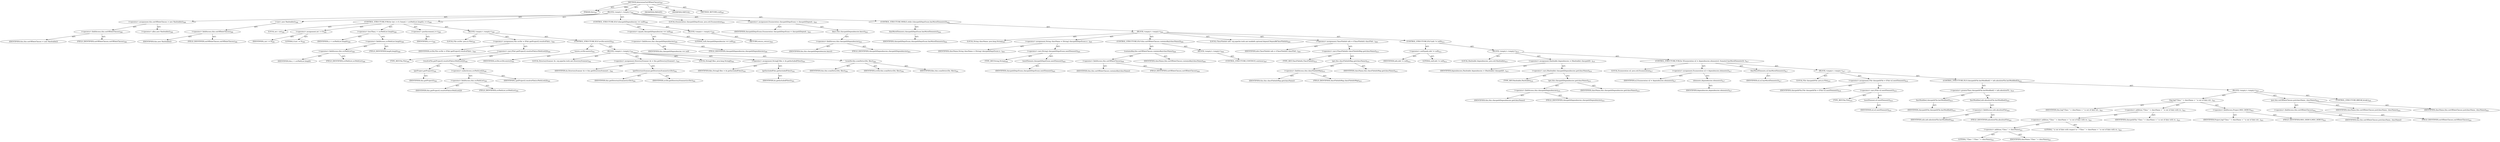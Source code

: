 digraph "determineOutOfDateClasses" {  
"111669149708" [label = <(METHOD,determineOutOfDateClasses)<SUB>587</SUB>> ]
"115964116999" [label = <(PARAM,this)<SUB>587</SUB>> ]
"25769803852" [label = <(BLOCK,&lt;empty&gt;,&lt;empty&gt;)<SUB>587</SUB>> ]
"30064771548" [label = <(&lt;operator&gt;.assignment,this.outOfDateClasses = new Hashtable())<SUB>588</SUB>> ]
"30064771549" [label = <(&lt;operator&gt;.fieldAccess,this.outOfDateClasses)<SUB>588</SUB>> ]
"68719477147" [label = <(IDENTIFIER,this,this.outOfDateClasses = new Hashtable())> ]
"55834574932" [label = <(FIELD_IDENTIFIER,outOfDateClasses,outOfDateClasses)<SUB>588</SUB>> ]
"30064771550" [label = <(&lt;operator&gt;.alloc,new Hashtable())<SUB>588</SUB>> ]
"30064771551" [label = <(&lt;init&gt;,new Hashtable())<SUB>588</SUB>> ]
"30064771552" [label = <(&lt;operator&gt;.fieldAccess,this.outOfDateClasses)<SUB>588</SUB>> ]
"68719477148" [label = <(IDENTIFIER,this,new Hashtable())> ]
"55834574933" [label = <(FIELD_IDENTIFIER,outOfDateClasses,outOfDateClasses)<SUB>588</SUB>> ]
"47244640320" [label = <(CONTROL_STRUCTURE,FOR,for (int i = 0; Some(i &lt; srcPathList.length); i++))<SUB>589</SUB>> ]
"94489280586" [label = <(LOCAL,int i: int)<SUB>589</SUB>> ]
"30064771553" [label = <(&lt;operator&gt;.assignment,int i = 0)<SUB>589</SUB>> ]
"68719477149" [label = <(IDENTIFIER,i,int i = 0)<SUB>589</SUB>> ]
"90194313303" [label = <(LITERAL,0,int i = 0)<SUB>589</SUB>> ]
"30064771554" [label = <(&lt;operator&gt;.lessThan,i &lt; srcPathList.length)<SUB>589</SUB>> ]
"68719477150" [label = <(IDENTIFIER,i,i &lt; srcPathList.length)<SUB>589</SUB>> ]
"30064771555" [label = <(&lt;operator&gt;.fieldAccess,srcPathList.length)<SUB>589</SUB>> ]
"30064771556" [label = <(&lt;operator&gt;.fieldAccess,this.srcPathList)<SUB>589</SUB>> ]
"68719477151" [label = <(IDENTIFIER,this,i &lt; srcPathList.length)> ]
"55834574934" [label = <(FIELD_IDENTIFIER,srcPathList,srcPathList)<SUB>589</SUB>> ]
"55834574935" [label = <(FIELD_IDENTIFIER,length,length)<SUB>589</SUB>> ]
"30064771557" [label = <(&lt;operator&gt;.postIncrement,i++)<SUB>589</SUB>> ]
"68719477152" [label = <(IDENTIFIER,i,i++)<SUB>589</SUB>> ]
"25769803853" [label = <(BLOCK,&lt;empty&gt;,&lt;empty&gt;)<SUB>589</SUB>> ]
"94489280587" [label = <(LOCAL,File srcDir: java.io.File)<SUB>590</SUB>> ]
"30064771558" [label = <(&lt;operator&gt;.assignment,File srcDir = (File) getProject().resolveFile(s...)<SUB>590</SUB>> ]
"68719477153" [label = <(IDENTIFIER,srcDir,File srcDir = (File) getProject().resolveFile(s...)<SUB>590</SUB>> ]
"30064771559" [label = <(&lt;operator&gt;.cast,(File) getProject().resolveFile(srcPathList[i]))<SUB>590</SUB>> ]
"180388626460" [label = <(TYPE_REF,File,File)<SUB>590</SUB>> ]
"30064771560" [label = <(resolveFile,getProject().resolveFile(srcPathList[i]))<SUB>590</SUB>> ]
"30064771561" [label = <(getProject,getProject())<SUB>590</SUB>> ]
"68719476759" [label = <(IDENTIFIER,this,getProject())<SUB>590</SUB>> ]
"30064771562" [label = <(&lt;operator&gt;.indexAccess,srcPathList[i])<SUB>590</SUB>> ]
"30064771563" [label = <(&lt;operator&gt;.fieldAccess,this.srcPathList)<SUB>590</SUB>> ]
"68719477154" [label = <(IDENTIFIER,this,getProject().resolveFile(srcPathList[i]))> ]
"55834574936" [label = <(FIELD_IDENTIFIER,srcPathList,srcPathList)<SUB>590</SUB>> ]
"68719477155" [label = <(IDENTIFIER,i,getProject().resolveFile(srcPathList[i]))<SUB>590</SUB>> ]
"47244640321" [label = <(CONTROL_STRUCTURE,IF,if (srcDir.exists()))<SUB>591</SUB>> ]
"30064771564" [label = <(exists,srcDir.exists())<SUB>591</SUB>> ]
"68719477156" [label = <(IDENTIFIER,srcDir,srcDir.exists())<SUB>591</SUB>> ]
"25769803854" [label = <(BLOCK,&lt;empty&gt;,&lt;empty&gt;)<SUB>591</SUB>> ]
"94489280588" [label = <(LOCAL,DirectoryScanner ds: org.apache.tools.ant.DirectoryScanner)<SUB>592</SUB>> ]
"30064771565" [label = <(&lt;operator&gt;.assignment,DirectoryScanner ds = this.getDirectoryScanner(...)<SUB>592</SUB>> ]
"68719477157" [label = <(IDENTIFIER,ds,DirectoryScanner ds = this.getDirectoryScanner(...)<SUB>592</SUB>> ]
"30064771566" [label = <(getDirectoryScanner,getDirectoryScanner(srcDir))<SUB>592</SUB>> ]
"68719476760" [label = <(IDENTIFIER,this,getDirectoryScanner(srcDir))<SUB>592</SUB>> ]
"68719477158" [label = <(IDENTIFIER,srcDir,getDirectoryScanner(srcDir))<SUB>592</SUB>> ]
"94489280589" [label = <(LOCAL,String[] files: java.lang.String[])<SUB>593</SUB>> ]
"30064771567" [label = <(&lt;operator&gt;.assignment,String[] files = ds.getIncludedFiles())<SUB>593</SUB>> ]
"68719477159" [label = <(IDENTIFIER,files,String[] files = ds.getIncludedFiles())<SUB>593</SUB>> ]
"30064771568" [label = <(getIncludedFiles,getIncludedFiles())<SUB>593</SUB>> ]
"68719477160" [label = <(IDENTIFIER,ds,getIncludedFiles())<SUB>593</SUB>> ]
"30064771569" [label = <(scanDir,this.scanDir(srcDir, files))<SUB>594</SUB>> ]
"68719476761" [label = <(IDENTIFIER,this,this.scanDir(srcDir, files))<SUB>594</SUB>> ]
"68719477161" [label = <(IDENTIFIER,srcDir,this.scanDir(srcDir, files))<SUB>594</SUB>> ]
"68719477162" [label = <(IDENTIFIER,files,this.scanDir(srcDir, files))<SUB>594</SUB>> ]
"47244640322" [label = <(CONTROL_STRUCTURE,IF,if (classpathDependencies == null))<SUB>599</SUB>> ]
"30064771570" [label = <(&lt;operator&gt;.equals,classpathDependencies == null)<SUB>599</SUB>> ]
"30064771571" [label = <(&lt;operator&gt;.fieldAccess,this.classpathDependencies)<SUB>599</SUB>> ]
"68719477163" [label = <(IDENTIFIER,this,classpathDependencies == null)> ]
"55834574937" [label = <(FIELD_IDENTIFIER,classpathDependencies,classpathDependencies)<SUB>599</SUB>> ]
"90194313304" [label = <(LITERAL,null,classpathDependencies == null)<SUB>599</SUB>> ]
"25769803855" [label = <(BLOCK,&lt;empty&gt;,&lt;empty&gt;)<SUB>599</SUB>> ]
"146028888073" [label = <(RETURN,return;,return;)<SUB>600</SUB>> ]
"94489280590" [label = <(LOCAL,Enumeration classpathDepsEnum: java.util.Enumeration)<SUB>603</SUB>> ]
"30064771572" [label = <(&lt;operator&gt;.assignment,Enumeration classpathDepsEnum = classpathDepend...)<SUB>603</SUB>> ]
"68719477164" [label = <(IDENTIFIER,classpathDepsEnum,Enumeration classpathDepsEnum = classpathDepend...)<SUB>603</SUB>> ]
"30064771573" [label = <(keys,this.classpathDependencies.keys())<SUB>603</SUB>> ]
"30064771574" [label = <(&lt;operator&gt;.fieldAccess,this.classpathDependencies)<SUB>603</SUB>> ]
"68719477165" [label = <(IDENTIFIER,this,this.classpathDependencies.keys())> ]
"55834574938" [label = <(FIELD_IDENTIFIER,classpathDependencies,classpathDependencies)<SUB>603</SUB>> ]
"47244640323" [label = <(CONTROL_STRUCTURE,WHILE,while (classpathDepsEnum.hasMoreElements()))<SUB>604</SUB>> ]
"30064771575" [label = <(hasMoreElements,classpathDepsEnum.hasMoreElements())<SUB>604</SUB>> ]
"68719477166" [label = <(IDENTIFIER,classpathDepsEnum,classpathDepsEnum.hasMoreElements())<SUB>604</SUB>> ]
"25769803856" [label = <(BLOCK,&lt;empty&gt;,&lt;empty&gt;)<SUB>604</SUB>> ]
"94489280591" [label = <(LOCAL,String className: java.lang.String)<SUB>605</SUB>> ]
"30064771576" [label = <(&lt;operator&gt;.assignment,String className = (String) classpathDepsEnum.n...)<SUB>605</SUB>> ]
"68719477167" [label = <(IDENTIFIER,className,String className = (String) classpathDepsEnum.n...)<SUB>605</SUB>> ]
"30064771577" [label = <(&lt;operator&gt;.cast,(String) classpathDepsEnum.nextElement())<SUB>605</SUB>> ]
"180388626461" [label = <(TYPE_REF,String,String)<SUB>605</SUB>> ]
"30064771578" [label = <(nextElement,classpathDepsEnum.nextElement())<SUB>605</SUB>> ]
"68719477168" [label = <(IDENTIFIER,classpathDepsEnum,classpathDepsEnum.nextElement())<SUB>605</SUB>> ]
"47244640324" [label = <(CONTROL_STRUCTURE,IF,if (this.outOfDateClasses.containsKey(className)))<SUB>606</SUB>> ]
"30064771579" [label = <(containsKey,this.outOfDateClasses.containsKey(className))<SUB>606</SUB>> ]
"30064771580" [label = <(&lt;operator&gt;.fieldAccess,this.outOfDateClasses)<SUB>606</SUB>> ]
"68719477169" [label = <(IDENTIFIER,this,this.outOfDateClasses.containsKey(className))> ]
"55834574939" [label = <(FIELD_IDENTIFIER,outOfDateClasses,outOfDateClasses)<SUB>606</SUB>> ]
"68719477170" [label = <(IDENTIFIER,className,this.outOfDateClasses.containsKey(className))<SUB>606</SUB>> ]
"25769803857" [label = <(BLOCK,&lt;empty&gt;,&lt;empty&gt;)<SUB>606</SUB>> ]
"47244640325" [label = <(CONTROL_STRUCTURE,CONTINUE,continue;)<SUB>607</SUB>> ]
"94489280592" [label = <(LOCAL,ClassFileInfo info: org.apache.tools.ant.taskdefs.optional.depend.Depend$ClassFileInfo)<SUB>609</SUB>> ]
"30064771581" [label = <(&lt;operator&gt;.assignment,ClassFileInfo info = (ClassFileInfo) classFileI...)<SUB>609</SUB>> ]
"68719477171" [label = <(IDENTIFIER,info,ClassFileInfo info = (ClassFileInfo) classFileI...)<SUB>609</SUB>> ]
"30064771582" [label = <(&lt;operator&gt;.cast,(ClassFileInfo) classFileInfoMap.get(className))<SUB>610</SUB>> ]
"180388626462" [label = <(TYPE_REF,ClassFileInfo,ClassFileInfo)<SUB>610</SUB>> ]
"30064771583" [label = <(get,this.classFileInfoMap.get(className))<SUB>610</SUB>> ]
"30064771584" [label = <(&lt;operator&gt;.fieldAccess,this.classFileInfoMap)<SUB>610</SUB>> ]
"68719477172" [label = <(IDENTIFIER,this,this.classFileInfoMap.get(className))> ]
"55834574940" [label = <(FIELD_IDENTIFIER,classFileInfoMap,classFileInfoMap)<SUB>610</SUB>> ]
"68719477173" [label = <(IDENTIFIER,className,this.classFileInfoMap.get(className))<SUB>610</SUB>> ]
"47244640326" [label = <(CONTROL_STRUCTURE,IF,if (info != null))<SUB>614</SUB>> ]
"30064771585" [label = <(&lt;operator&gt;.notEquals,info != null)<SUB>614</SUB>> ]
"68719477174" [label = <(IDENTIFIER,info,info != null)<SUB>614</SUB>> ]
"90194313305" [label = <(LITERAL,null,info != null)<SUB>614</SUB>> ]
"25769803858" [label = <(BLOCK,&lt;empty&gt;,&lt;empty&gt;)<SUB>614</SUB>> ]
"94489280593" [label = <(LOCAL,Hashtable dependencies: java.util.Hashtable)<SUB>615</SUB>> ]
"30064771586" [label = <(&lt;operator&gt;.assignment,Hashtable dependencies = (Hashtable) classpathD...)<SUB>615</SUB>> ]
"68719477175" [label = <(IDENTIFIER,dependencies,Hashtable dependencies = (Hashtable) classpathD...)<SUB>615</SUB>> ]
"30064771587" [label = <(&lt;operator&gt;.cast,(Hashtable) classpathDependencies.get(className))<SUB>616</SUB>> ]
"180388626463" [label = <(TYPE_REF,Hashtable,Hashtable)<SUB>616</SUB>> ]
"30064771588" [label = <(get,this.classpathDependencies.get(className))<SUB>616</SUB>> ]
"30064771589" [label = <(&lt;operator&gt;.fieldAccess,this.classpathDependencies)<SUB>616</SUB>> ]
"68719477176" [label = <(IDENTIFIER,this,this.classpathDependencies.get(className))> ]
"55834574941" [label = <(FIELD_IDENTIFIER,classpathDependencies,classpathDependencies)<SUB>616</SUB>> ]
"68719477177" [label = <(IDENTIFIER,className,this.classpathDependencies.get(className))<SUB>616</SUB>> ]
"47244640327" [label = <(CONTROL_STRUCTURE,FOR,for (Enumeration e2 = dependencies.elements(); Some(e2.hasMoreElements()); ))<SUB>617</SUB>> ]
"94489280594" [label = <(LOCAL,Enumeration e2: java.util.Enumeration)<SUB>617</SUB>> ]
"30064771590" [label = <(&lt;operator&gt;.assignment,Enumeration e2 = dependencies.elements())<SUB>617</SUB>> ]
"68719477178" [label = <(IDENTIFIER,e2,Enumeration e2 = dependencies.elements())<SUB>617</SUB>> ]
"30064771591" [label = <(elements,dependencies.elements())<SUB>617</SUB>> ]
"68719477179" [label = <(IDENTIFIER,dependencies,dependencies.elements())<SUB>617</SUB>> ]
"30064771592" [label = <(hasMoreElements,e2.hasMoreElements())<SUB>617</SUB>> ]
"68719477180" [label = <(IDENTIFIER,e2,e2.hasMoreElements())<SUB>617</SUB>> ]
"25769803859" [label = <(BLOCK,&lt;empty&gt;,&lt;empty&gt;)<SUB>617</SUB>> ]
"94489280595" [label = <(LOCAL,File classpathFile: java.io.File)<SUB>618</SUB>> ]
"30064771593" [label = <(&lt;operator&gt;.assignment,File classpathFile = (File) e2.nextElement())<SUB>618</SUB>> ]
"68719477181" [label = <(IDENTIFIER,classpathFile,File classpathFile = (File) e2.nextElement())<SUB>618</SUB>> ]
"30064771594" [label = <(&lt;operator&gt;.cast,(File) e2.nextElement())<SUB>618</SUB>> ]
"180388626464" [label = <(TYPE_REF,File,File)<SUB>618</SUB>> ]
"30064771595" [label = <(nextElement,e2.nextElement())<SUB>618</SUB>> ]
"68719477182" [label = <(IDENTIFIER,e2,e2.nextElement())<SUB>618</SUB>> ]
"47244640328" [label = <(CONTROL_STRUCTURE,IF,if (classpathFile.lastModified() &gt; info.absoluteFile.lastModified()))<SUB>619</SUB>> ]
"30064771596" [label = <(&lt;operator&gt;.greaterThan,classpathFile.lastModified() &gt; info.absoluteFil...)<SUB>619</SUB>> ]
"30064771597" [label = <(lastModified,classpathFile.lastModified())<SUB>619</SUB>> ]
"68719477183" [label = <(IDENTIFIER,classpathFile,classpathFile.lastModified())<SUB>619</SUB>> ]
"30064771598" [label = <(lastModified,info.absoluteFile.lastModified())<SUB>620</SUB>> ]
"30064771599" [label = <(&lt;operator&gt;.fieldAccess,info.absoluteFile)<SUB>620</SUB>> ]
"68719477184" [label = <(IDENTIFIER,info,info.absoluteFile.lastModified())<SUB>620</SUB>> ]
"55834574942" [label = <(FIELD_IDENTIFIER,absoluteFile,absoluteFile)<SUB>620</SUB>> ]
"25769803860" [label = <(BLOCK,&lt;empty&gt;,&lt;empty&gt;)<SUB>620</SUB>> ]
"30064771600" [label = <(log,log(&quot;Class &quot; + className + &quot; is out of date wit...)<SUB>621</SUB>> ]
"68719476762" [label = <(IDENTIFIER,this,log(&quot;Class &quot; + className + &quot; is out of date wit...)<SUB>621</SUB>> ]
"30064771601" [label = <(&lt;operator&gt;.addition,&quot;Class &quot; + className + &quot; is out of date with re...)<SUB>621</SUB>> ]
"30064771602" [label = <(&lt;operator&gt;.addition,&quot;Class &quot; + className + &quot; is out of date with re...)<SUB>621</SUB>> ]
"30064771603" [label = <(&lt;operator&gt;.addition,&quot;Class &quot; + className)<SUB>621</SUB>> ]
"90194313306" [label = <(LITERAL,&quot;Class &quot;,&quot;Class &quot; + className)<SUB>621</SUB>> ]
"68719477185" [label = <(IDENTIFIER,className,&quot;Class &quot; + className)<SUB>621</SUB>> ]
"90194313307" [label = <(LITERAL,&quot; is out of date with respect to &quot;,&quot;Class &quot; + className + &quot; is out of date with re...)<SUB>622</SUB>> ]
"68719477186" [label = <(IDENTIFIER,classpathFile,&quot;Class &quot; + className + &quot; is out of date with re...)<SUB>623</SUB>> ]
"30064771604" [label = <(&lt;operator&gt;.fieldAccess,Project.MSG_DEBUG)<SUB>623</SUB>> ]
"68719477187" [label = <(IDENTIFIER,Project,log(&quot;Class &quot; + className + &quot; is out of date wit...)<SUB>623</SUB>> ]
"55834574943" [label = <(FIELD_IDENTIFIER,MSG_DEBUG,MSG_DEBUG)<SUB>623</SUB>> ]
"30064771605" [label = <(put,this.outOfDateClasses.put(className, className))<SUB>624</SUB>> ]
"30064771606" [label = <(&lt;operator&gt;.fieldAccess,this.outOfDateClasses)<SUB>624</SUB>> ]
"68719477188" [label = <(IDENTIFIER,this,this.outOfDateClasses.put(className, className))> ]
"55834574944" [label = <(FIELD_IDENTIFIER,outOfDateClasses,outOfDateClasses)<SUB>624</SUB>> ]
"68719477189" [label = <(IDENTIFIER,className,this.outOfDateClasses.put(className, className))<SUB>624</SUB>> ]
"68719477190" [label = <(IDENTIFIER,className,this.outOfDateClasses.put(className, className))<SUB>624</SUB>> ]
"47244640329" [label = <(CONTROL_STRUCTURE,BREAK,break;)<SUB>625</SUB>> ]
"133143986220" [label = <(MODIFIER,PRIVATE)> ]
"133143986221" [label = <(MODIFIER,VIRTUAL)> ]
"128849018892" [label = <(METHOD_RETURN,void)<SUB>587</SUB>> ]
  "111669149708" -> "115964116999"  [ label = "AST: "] 
  "111669149708" -> "25769803852"  [ label = "AST: "] 
  "111669149708" -> "133143986220"  [ label = "AST: "] 
  "111669149708" -> "133143986221"  [ label = "AST: "] 
  "111669149708" -> "128849018892"  [ label = "AST: "] 
  "25769803852" -> "30064771548"  [ label = "AST: "] 
  "25769803852" -> "30064771551"  [ label = "AST: "] 
  "25769803852" -> "47244640320"  [ label = "AST: "] 
  "25769803852" -> "47244640322"  [ label = "AST: "] 
  "25769803852" -> "94489280590"  [ label = "AST: "] 
  "25769803852" -> "30064771572"  [ label = "AST: "] 
  "25769803852" -> "47244640323"  [ label = "AST: "] 
  "30064771548" -> "30064771549"  [ label = "AST: "] 
  "30064771548" -> "30064771550"  [ label = "AST: "] 
  "30064771549" -> "68719477147"  [ label = "AST: "] 
  "30064771549" -> "55834574932"  [ label = "AST: "] 
  "30064771551" -> "30064771552"  [ label = "AST: "] 
  "30064771552" -> "68719477148"  [ label = "AST: "] 
  "30064771552" -> "55834574933"  [ label = "AST: "] 
  "47244640320" -> "94489280586"  [ label = "AST: "] 
  "47244640320" -> "30064771553"  [ label = "AST: "] 
  "47244640320" -> "30064771554"  [ label = "AST: "] 
  "47244640320" -> "30064771557"  [ label = "AST: "] 
  "47244640320" -> "25769803853"  [ label = "AST: "] 
  "30064771553" -> "68719477149"  [ label = "AST: "] 
  "30064771553" -> "90194313303"  [ label = "AST: "] 
  "30064771554" -> "68719477150"  [ label = "AST: "] 
  "30064771554" -> "30064771555"  [ label = "AST: "] 
  "30064771555" -> "30064771556"  [ label = "AST: "] 
  "30064771555" -> "55834574935"  [ label = "AST: "] 
  "30064771556" -> "68719477151"  [ label = "AST: "] 
  "30064771556" -> "55834574934"  [ label = "AST: "] 
  "30064771557" -> "68719477152"  [ label = "AST: "] 
  "25769803853" -> "94489280587"  [ label = "AST: "] 
  "25769803853" -> "30064771558"  [ label = "AST: "] 
  "25769803853" -> "47244640321"  [ label = "AST: "] 
  "30064771558" -> "68719477153"  [ label = "AST: "] 
  "30064771558" -> "30064771559"  [ label = "AST: "] 
  "30064771559" -> "180388626460"  [ label = "AST: "] 
  "30064771559" -> "30064771560"  [ label = "AST: "] 
  "30064771560" -> "30064771561"  [ label = "AST: "] 
  "30064771560" -> "30064771562"  [ label = "AST: "] 
  "30064771561" -> "68719476759"  [ label = "AST: "] 
  "30064771562" -> "30064771563"  [ label = "AST: "] 
  "30064771562" -> "68719477155"  [ label = "AST: "] 
  "30064771563" -> "68719477154"  [ label = "AST: "] 
  "30064771563" -> "55834574936"  [ label = "AST: "] 
  "47244640321" -> "30064771564"  [ label = "AST: "] 
  "47244640321" -> "25769803854"  [ label = "AST: "] 
  "30064771564" -> "68719477156"  [ label = "AST: "] 
  "25769803854" -> "94489280588"  [ label = "AST: "] 
  "25769803854" -> "30064771565"  [ label = "AST: "] 
  "25769803854" -> "94489280589"  [ label = "AST: "] 
  "25769803854" -> "30064771567"  [ label = "AST: "] 
  "25769803854" -> "30064771569"  [ label = "AST: "] 
  "30064771565" -> "68719477157"  [ label = "AST: "] 
  "30064771565" -> "30064771566"  [ label = "AST: "] 
  "30064771566" -> "68719476760"  [ label = "AST: "] 
  "30064771566" -> "68719477158"  [ label = "AST: "] 
  "30064771567" -> "68719477159"  [ label = "AST: "] 
  "30064771567" -> "30064771568"  [ label = "AST: "] 
  "30064771568" -> "68719477160"  [ label = "AST: "] 
  "30064771569" -> "68719476761"  [ label = "AST: "] 
  "30064771569" -> "68719477161"  [ label = "AST: "] 
  "30064771569" -> "68719477162"  [ label = "AST: "] 
  "47244640322" -> "30064771570"  [ label = "AST: "] 
  "47244640322" -> "25769803855"  [ label = "AST: "] 
  "30064771570" -> "30064771571"  [ label = "AST: "] 
  "30064771570" -> "90194313304"  [ label = "AST: "] 
  "30064771571" -> "68719477163"  [ label = "AST: "] 
  "30064771571" -> "55834574937"  [ label = "AST: "] 
  "25769803855" -> "146028888073"  [ label = "AST: "] 
  "30064771572" -> "68719477164"  [ label = "AST: "] 
  "30064771572" -> "30064771573"  [ label = "AST: "] 
  "30064771573" -> "30064771574"  [ label = "AST: "] 
  "30064771574" -> "68719477165"  [ label = "AST: "] 
  "30064771574" -> "55834574938"  [ label = "AST: "] 
  "47244640323" -> "30064771575"  [ label = "AST: "] 
  "47244640323" -> "25769803856"  [ label = "AST: "] 
  "30064771575" -> "68719477166"  [ label = "AST: "] 
  "25769803856" -> "94489280591"  [ label = "AST: "] 
  "25769803856" -> "30064771576"  [ label = "AST: "] 
  "25769803856" -> "47244640324"  [ label = "AST: "] 
  "25769803856" -> "94489280592"  [ label = "AST: "] 
  "25769803856" -> "30064771581"  [ label = "AST: "] 
  "25769803856" -> "47244640326"  [ label = "AST: "] 
  "30064771576" -> "68719477167"  [ label = "AST: "] 
  "30064771576" -> "30064771577"  [ label = "AST: "] 
  "30064771577" -> "180388626461"  [ label = "AST: "] 
  "30064771577" -> "30064771578"  [ label = "AST: "] 
  "30064771578" -> "68719477168"  [ label = "AST: "] 
  "47244640324" -> "30064771579"  [ label = "AST: "] 
  "47244640324" -> "25769803857"  [ label = "AST: "] 
  "30064771579" -> "30064771580"  [ label = "AST: "] 
  "30064771579" -> "68719477170"  [ label = "AST: "] 
  "30064771580" -> "68719477169"  [ label = "AST: "] 
  "30064771580" -> "55834574939"  [ label = "AST: "] 
  "25769803857" -> "47244640325"  [ label = "AST: "] 
  "30064771581" -> "68719477171"  [ label = "AST: "] 
  "30064771581" -> "30064771582"  [ label = "AST: "] 
  "30064771582" -> "180388626462"  [ label = "AST: "] 
  "30064771582" -> "30064771583"  [ label = "AST: "] 
  "30064771583" -> "30064771584"  [ label = "AST: "] 
  "30064771583" -> "68719477173"  [ label = "AST: "] 
  "30064771584" -> "68719477172"  [ label = "AST: "] 
  "30064771584" -> "55834574940"  [ label = "AST: "] 
  "47244640326" -> "30064771585"  [ label = "AST: "] 
  "47244640326" -> "25769803858"  [ label = "AST: "] 
  "30064771585" -> "68719477174"  [ label = "AST: "] 
  "30064771585" -> "90194313305"  [ label = "AST: "] 
  "25769803858" -> "94489280593"  [ label = "AST: "] 
  "25769803858" -> "30064771586"  [ label = "AST: "] 
  "25769803858" -> "47244640327"  [ label = "AST: "] 
  "30064771586" -> "68719477175"  [ label = "AST: "] 
  "30064771586" -> "30064771587"  [ label = "AST: "] 
  "30064771587" -> "180388626463"  [ label = "AST: "] 
  "30064771587" -> "30064771588"  [ label = "AST: "] 
  "30064771588" -> "30064771589"  [ label = "AST: "] 
  "30064771588" -> "68719477177"  [ label = "AST: "] 
  "30064771589" -> "68719477176"  [ label = "AST: "] 
  "30064771589" -> "55834574941"  [ label = "AST: "] 
  "47244640327" -> "94489280594"  [ label = "AST: "] 
  "47244640327" -> "30064771590"  [ label = "AST: "] 
  "47244640327" -> "30064771592"  [ label = "AST: "] 
  "47244640327" -> "25769803859"  [ label = "AST: "] 
  "30064771590" -> "68719477178"  [ label = "AST: "] 
  "30064771590" -> "30064771591"  [ label = "AST: "] 
  "30064771591" -> "68719477179"  [ label = "AST: "] 
  "30064771592" -> "68719477180"  [ label = "AST: "] 
  "25769803859" -> "94489280595"  [ label = "AST: "] 
  "25769803859" -> "30064771593"  [ label = "AST: "] 
  "25769803859" -> "47244640328"  [ label = "AST: "] 
  "30064771593" -> "68719477181"  [ label = "AST: "] 
  "30064771593" -> "30064771594"  [ label = "AST: "] 
  "30064771594" -> "180388626464"  [ label = "AST: "] 
  "30064771594" -> "30064771595"  [ label = "AST: "] 
  "30064771595" -> "68719477182"  [ label = "AST: "] 
  "47244640328" -> "30064771596"  [ label = "AST: "] 
  "47244640328" -> "25769803860"  [ label = "AST: "] 
  "30064771596" -> "30064771597"  [ label = "AST: "] 
  "30064771596" -> "30064771598"  [ label = "AST: "] 
  "30064771597" -> "68719477183"  [ label = "AST: "] 
  "30064771598" -> "30064771599"  [ label = "AST: "] 
  "30064771599" -> "68719477184"  [ label = "AST: "] 
  "30064771599" -> "55834574942"  [ label = "AST: "] 
  "25769803860" -> "30064771600"  [ label = "AST: "] 
  "25769803860" -> "30064771605"  [ label = "AST: "] 
  "25769803860" -> "47244640329"  [ label = "AST: "] 
  "30064771600" -> "68719476762"  [ label = "AST: "] 
  "30064771600" -> "30064771601"  [ label = "AST: "] 
  "30064771600" -> "30064771604"  [ label = "AST: "] 
  "30064771601" -> "30064771602"  [ label = "AST: "] 
  "30064771601" -> "68719477186"  [ label = "AST: "] 
  "30064771602" -> "30064771603"  [ label = "AST: "] 
  "30064771602" -> "90194313307"  [ label = "AST: "] 
  "30064771603" -> "90194313306"  [ label = "AST: "] 
  "30064771603" -> "68719477185"  [ label = "AST: "] 
  "30064771604" -> "68719477187"  [ label = "AST: "] 
  "30064771604" -> "55834574943"  [ label = "AST: "] 
  "30064771605" -> "30064771606"  [ label = "AST: "] 
  "30064771605" -> "68719477189"  [ label = "AST: "] 
  "30064771605" -> "68719477190"  [ label = "AST: "] 
  "30064771606" -> "68719477188"  [ label = "AST: "] 
  "30064771606" -> "55834574944"  [ label = "AST: "] 
  "111669149708" -> "115964116999"  [ label = "DDG: "] 
}
